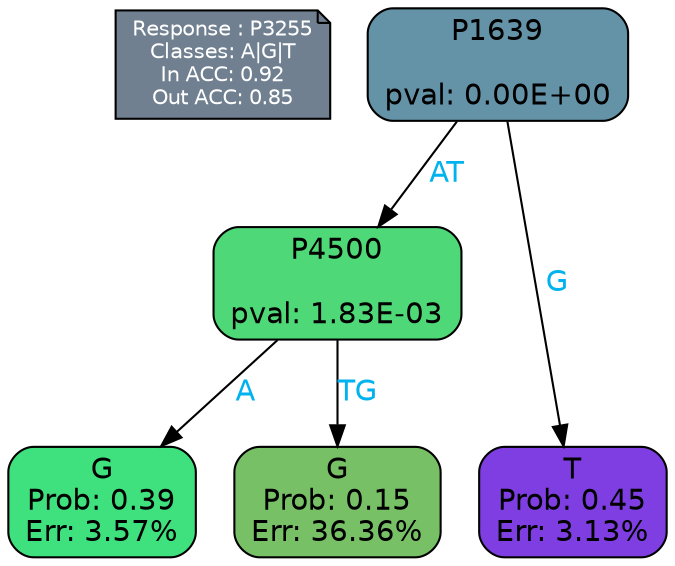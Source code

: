 digraph Tree {
node [shape=box, style="filled, rounded", color="black", fontname=helvetica] ;
graph [ranksep=equally, splines=polylines, bgcolor=transparent, dpi=600] ;
edge [fontname=helvetica] ;
LEGEND [label="Response : P3255
Classes: A|G|T
In ACC: 0.92
Out ACC: 0.85
",shape=note,align=left,style=filled,fillcolor="slategray",fontcolor="white",fontsize=10];1 [label="P1639

pval: 0.00E+00", fillcolor="#6492a7"] ;
2 [label="P4500

pval: 1.83E-03", fillcolor="#4fd877"] ;
3 [label="G
Prob: 0.39
Err: 3.57%", fillcolor="#3fe17e"] ;
4 [label="G
Prob: 0.15
Err: 36.36%", fillcolor="#77c066"] ;
5 [label="T
Prob: 0.45
Err: 3.13%", fillcolor="#7e3ee1"] ;
1 -> 2 [label="AT",fontcolor=deepskyblue2] ;
1 -> 5 [label="G",fontcolor=deepskyblue2] ;
2 -> 3 [label="A",fontcolor=deepskyblue2] ;
2 -> 4 [label="TG",fontcolor=deepskyblue2] ;
{rank = same; 3;4;5;}{rank = same; LEGEND;1;}}